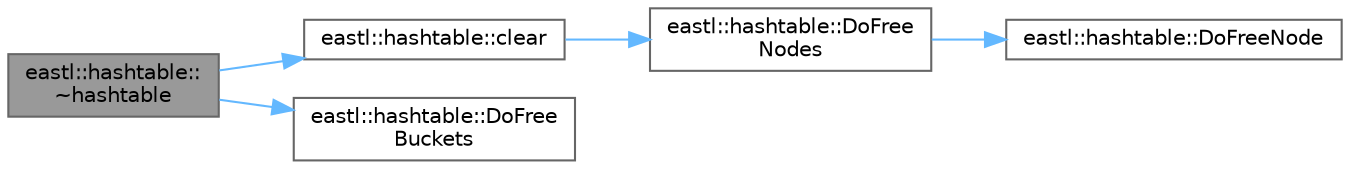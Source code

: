 digraph "eastl::hashtable::~hashtable"
{
 // LATEX_PDF_SIZE
  bgcolor="transparent";
  edge [fontname=Helvetica,fontsize=10,labelfontname=Helvetica,labelfontsize=10];
  node [fontname=Helvetica,fontsize=10,shape=box,height=0.2,width=0.4];
  rankdir="LR";
  Node1 [id="Node000001",label="eastl::hashtable::\l~hashtable",height=0.2,width=0.4,color="gray40", fillcolor="grey60", style="filled", fontcolor="black",tooltip=" "];
  Node1 -> Node2 [id="edge5_Node000001_Node000002",color="steelblue1",style="solid",tooltip=" "];
  Node2 [id="Node000002",label="eastl::hashtable::clear",height=0.2,width=0.4,color="grey40", fillcolor="white", style="filled",URL="$classeastl_1_1hashtable.html#a226b38a7f663695e3e45929c6852206a",tooltip=" "];
  Node2 -> Node3 [id="edge6_Node000002_Node000003",color="steelblue1",style="solid",tooltip=" "];
  Node3 [id="Node000003",label="eastl::hashtable::DoFree\lNodes",height=0.2,width=0.4,color="grey40", fillcolor="white", style="filled",URL="$classeastl_1_1hashtable.html#a732fe1c2a74817120e80b18f5135b2ad",tooltip=" "];
  Node3 -> Node4 [id="edge7_Node000003_Node000004",color="steelblue1",style="solid",tooltip=" "];
  Node4 [id="Node000004",label="eastl::hashtable::DoFreeNode",height=0.2,width=0.4,color="grey40", fillcolor="white", style="filled",URL="$classeastl_1_1hashtable.html#a05a08613e4aa900e46ace82cd0337e06",tooltip=" "];
  Node1 -> Node5 [id="edge8_Node000001_Node000005",color="steelblue1",style="solid",tooltip=" "];
  Node5 [id="Node000005",label="eastl::hashtable::DoFree\lBuckets",height=0.2,width=0.4,color="grey40", fillcolor="white", style="filled",URL="$classeastl_1_1hashtable.html#a6e255f378cad5305968af22c055ceac5",tooltip=" "];
}
